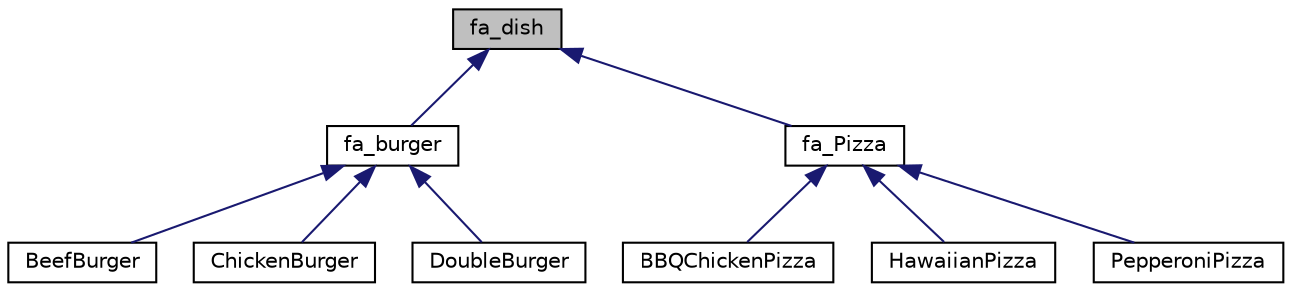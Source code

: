 digraph "fa_dish"
{
 // LATEX_PDF_SIZE
  edge [fontname="Helvetica",fontsize="10",labelfontname="Helvetica",labelfontsize="10"];
  node [fontname="Helvetica",fontsize="10",shape=record];
  Node1 [label="fa_dish",height=0.2,width=0.4,color="black", fillcolor="grey75", style="filled", fontcolor="black",tooltip="Abstract class representing a dish with customizable components."];
  Node1 -> Node2 [dir="back",color="midnightblue",fontsize="10",style="solid",fontname="Helvetica"];
  Node2 [label="fa_burger",height=0.2,width=0.4,color="black", fillcolor="white", style="filled",URL="$classfa__burger.html",tooltip="Abstract product class representing a generic burger dish."];
  Node2 -> Node3 [dir="back",color="midnightblue",fontsize="10",style="solid",fontname="Helvetica"];
  Node3 [label="BeefBurger",height=0.2,width=0.4,color="black", fillcolor="white", style="filled",URL="$classBeefBurger.html",tooltip="Concrete product class representing a beef burger dish."];
  Node2 -> Node4 [dir="back",color="midnightblue",fontsize="10",style="solid",fontname="Helvetica"];
  Node4 [label="ChickenBurger",height=0.2,width=0.4,color="black", fillcolor="white", style="filled",URL="$classChickenBurger.html",tooltip="Concrete product class representing a chicken burger dish."];
  Node2 -> Node5 [dir="back",color="midnightblue",fontsize="10",style="solid",fontname="Helvetica"];
  Node5 [label="DoubleBurger",height=0.2,width=0.4,color="black", fillcolor="white", style="filled",URL="$classDoubleBurger.html",tooltip="Concrete product class representing a double burger dish."];
  Node1 -> Node6 [dir="back",color="midnightblue",fontsize="10",style="solid",fontname="Helvetica"];
  Node6 [label="fa_Pizza",height=0.2,width=0.4,color="black", fillcolor="white", style="filled",URL="$classfa__Pizza.html",tooltip="Abstract class representing a generic pizza dish."];
  Node6 -> Node7 [dir="back",color="midnightblue",fontsize="10",style="solid",fontname="Helvetica"];
  Node7 [label="BBQChickenPizza",height=0.2,width=0.4,color="black", fillcolor="white", style="filled",URL="$classBBQChickenPizza.html",tooltip="Concrete class representing a BBQ Chicken Pizza."];
  Node6 -> Node8 [dir="back",color="midnightblue",fontsize="10",style="solid",fontname="Helvetica"];
  Node8 [label="HawaiianPizza",height=0.2,width=0.4,color="black", fillcolor="white", style="filled",URL="$classHawaiianPizza.html",tooltip="Concrete class representing a Hawaiian Pizza."];
  Node6 -> Node9 [dir="back",color="midnightblue",fontsize="10",style="solid",fontname="Helvetica"];
  Node9 [label="PepperoniPizza",height=0.2,width=0.4,color="black", fillcolor="white", style="filled",URL="$classPepperoniPizza.html",tooltip="Concrete class representing a Pepperoni Pizza."];
}
